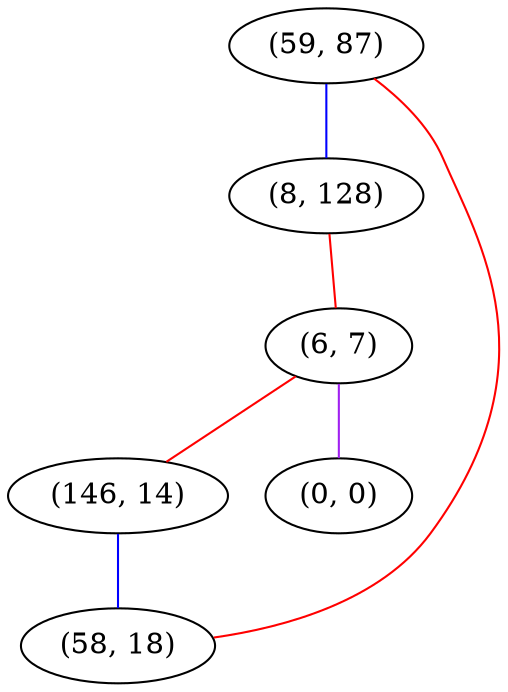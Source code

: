 graph "" {
"(59, 87)";
"(8, 128)";
"(6, 7)";
"(146, 14)";
"(0, 0)";
"(58, 18)";
"(59, 87)" -- "(8, 128)"  [color=blue, key=0, weight=3];
"(59, 87)" -- "(58, 18)"  [color=red, key=0, weight=1];
"(8, 128)" -- "(6, 7)"  [color=red, key=0, weight=1];
"(6, 7)" -- "(146, 14)"  [color=red, key=0, weight=1];
"(6, 7)" -- "(0, 0)"  [color=purple, key=0, weight=4];
"(146, 14)" -- "(58, 18)"  [color=blue, key=0, weight=3];
}
